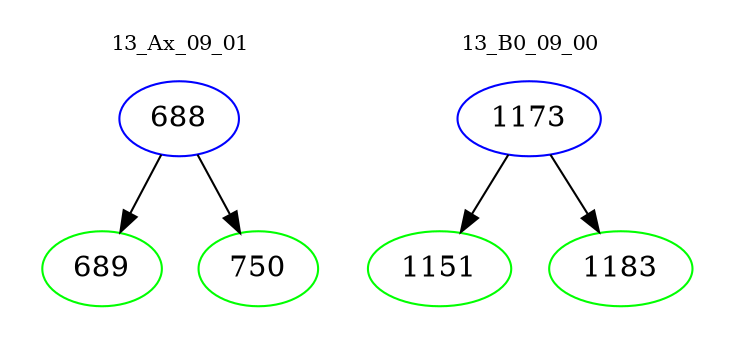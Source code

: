 digraph{
subgraph cluster_0 {
color = white
label = "13_Ax_09_01";
fontsize=10;
T0_688 [label="688", color="blue"]
T0_688 -> T0_689 [color="black"]
T0_689 [label="689", color="green"]
T0_688 -> T0_750 [color="black"]
T0_750 [label="750", color="green"]
}
subgraph cluster_1 {
color = white
label = "13_B0_09_00";
fontsize=10;
T1_1173 [label="1173", color="blue"]
T1_1173 -> T1_1151 [color="black"]
T1_1151 [label="1151", color="green"]
T1_1173 -> T1_1183 [color="black"]
T1_1183 [label="1183", color="green"]
}
}
